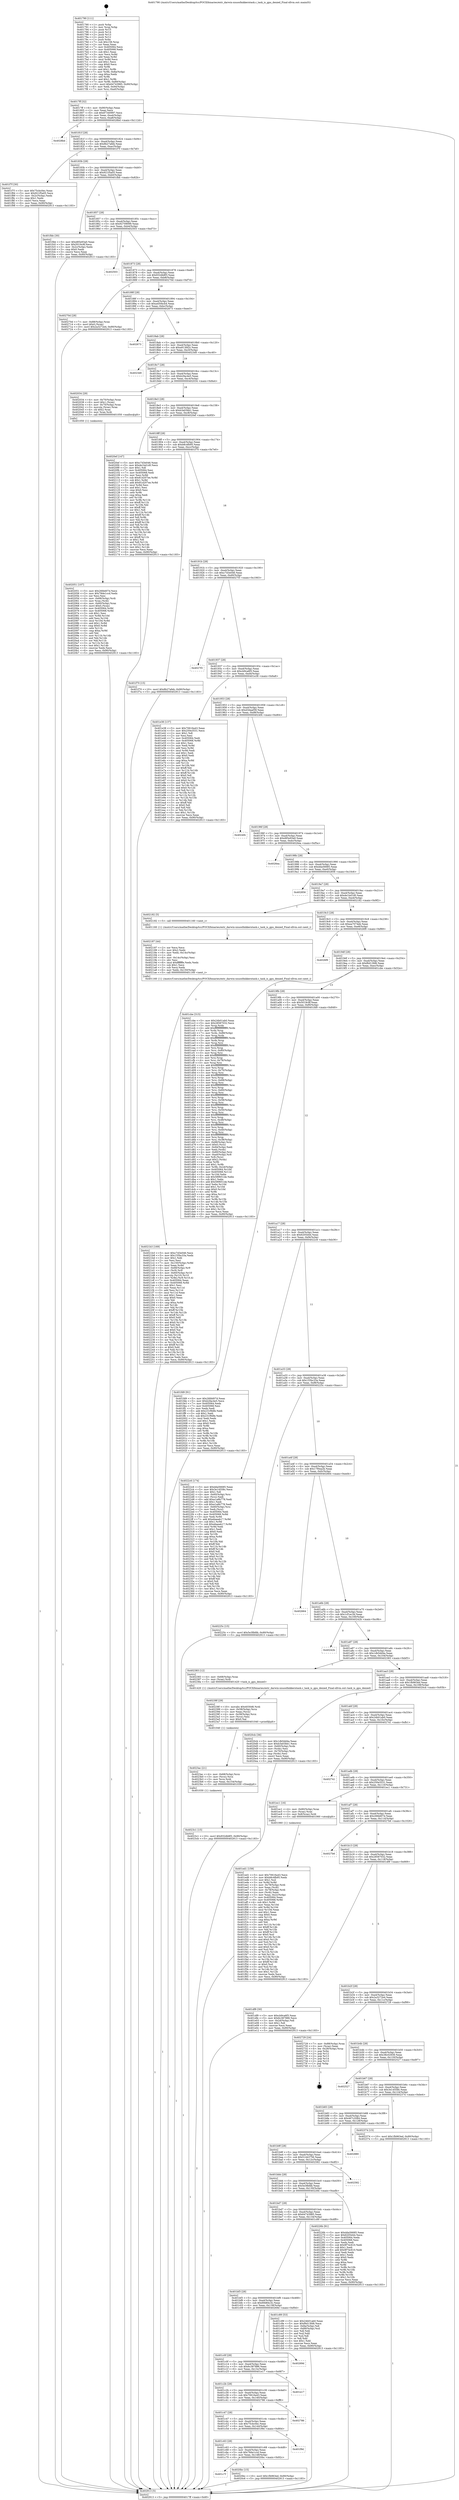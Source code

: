 digraph "0x401790" {
  label = "0x401790 (/mnt/c/Users/mathe/Desktop/tcc/POCII/binaries/extr_darwin-xnuosfmkkerntask.c_task_is_gpu_denied_Final-ollvm.out::main(0))"
  labelloc = "t"
  node[shape=record]

  Entry [label="",width=0.3,height=0.3,shape=circle,fillcolor=black,style=filled]
  "0x4017ff" [label="{
     0x4017ff [32]\l
     | [instrs]\l
     &nbsp;&nbsp;0x4017ff \<+6\>: mov -0x90(%rbp),%eax\l
     &nbsp;&nbsp;0x401805 \<+2\>: mov %eax,%ecx\l
     &nbsp;&nbsp;0x401807 \<+6\>: sub $0x87340997,%ecx\l
     &nbsp;&nbsp;0x40180d \<+6\>: mov %eax,-0xa4(%rbp)\l
     &nbsp;&nbsp;0x401813 \<+6\>: mov %ecx,-0xa8(%rbp)\l
     &nbsp;&nbsp;0x401819 \<+6\>: je 00000000004028bd \<main+0x112d\>\l
  }"]
  "0x4028bd" [label="{
     0x4028bd\l
  }", style=dashed]
  "0x40181f" [label="{
     0x40181f [28]\l
     | [instrs]\l
     &nbsp;&nbsp;0x40181f \<+5\>: jmp 0000000000401824 \<main+0x94\>\l
     &nbsp;&nbsp;0x401824 \<+6\>: mov -0xa4(%rbp),%eax\l
     &nbsp;&nbsp;0x40182a \<+5\>: sub $0x8b27afeb,%eax\l
     &nbsp;&nbsp;0x40182f \<+6\>: mov %eax,-0xac(%rbp)\l
     &nbsp;&nbsp;0x401835 \<+6\>: je 0000000000401f7f \<main+0x7ef\>\l
  }"]
  Exit [label="",width=0.3,height=0.3,shape=circle,fillcolor=black,style=filled,peripheries=2]
  "0x401f7f" [label="{
     0x401f7f [30]\l
     | [instrs]\l
     &nbsp;&nbsp;0x401f7f \<+5\>: mov $0x75cbc0ec,%eax\l
     &nbsp;&nbsp;0x401f84 \<+5\>: mov $0x921f5a05,%ecx\l
     &nbsp;&nbsp;0x401f89 \<+3\>: mov -0x2c(%rbp),%edx\l
     &nbsp;&nbsp;0x401f8c \<+3\>: cmp $0x1,%edx\l
     &nbsp;&nbsp;0x401f8f \<+3\>: cmovl %ecx,%eax\l
     &nbsp;&nbsp;0x401f92 \<+6\>: mov %eax,-0x90(%rbp)\l
     &nbsp;&nbsp;0x401f98 \<+5\>: jmp 0000000000402913 \<main+0x1183\>\l
  }"]
  "0x40183b" [label="{
     0x40183b [28]\l
     | [instrs]\l
     &nbsp;&nbsp;0x40183b \<+5\>: jmp 0000000000401840 \<main+0xb0\>\l
     &nbsp;&nbsp;0x401840 \<+6\>: mov -0xa4(%rbp),%eax\l
     &nbsp;&nbsp;0x401846 \<+5\>: sub $0x921f5a05,%eax\l
     &nbsp;&nbsp;0x40184b \<+6\>: mov %eax,-0xb0(%rbp)\l
     &nbsp;&nbsp;0x401851 \<+6\>: je 0000000000401fbb \<main+0x82b\>\l
  }"]
  "0x4023c1" [label="{
     0x4023c1 [15]\l
     | [instrs]\l
     &nbsp;&nbsp;0x4023c1 \<+10\>: movl $0x932db8f3,-0x90(%rbp)\l
     &nbsp;&nbsp;0x4023cb \<+5\>: jmp 0000000000402913 \<main+0x1183\>\l
  }"]
  "0x401fbb" [label="{
     0x401fbb [30]\l
     | [instrs]\l
     &nbsp;&nbsp;0x401fbb \<+5\>: mov $0xd85e93a0,%eax\l
     &nbsp;&nbsp;0x401fc0 \<+5\>: mov $0x5019c9f,%ecx\l
     &nbsp;&nbsp;0x401fc5 \<+3\>: mov -0x2c(%rbp),%edx\l
     &nbsp;&nbsp;0x401fc8 \<+3\>: cmp $0x0,%edx\l
     &nbsp;&nbsp;0x401fcb \<+3\>: cmove %ecx,%eax\l
     &nbsp;&nbsp;0x401fce \<+6\>: mov %eax,-0x90(%rbp)\l
     &nbsp;&nbsp;0x401fd4 \<+5\>: jmp 0000000000402913 \<main+0x1183\>\l
  }"]
  "0x401857" [label="{
     0x401857 [28]\l
     | [instrs]\l
     &nbsp;&nbsp;0x401857 \<+5\>: jmp 000000000040185c \<main+0xcc\>\l
     &nbsp;&nbsp;0x40185c \<+6\>: mov -0xa4(%rbp),%eax\l
     &nbsp;&nbsp;0x401862 \<+5\>: sub $0x92709099,%eax\l
     &nbsp;&nbsp;0x401867 \<+6\>: mov %eax,-0xb4(%rbp)\l
     &nbsp;&nbsp;0x40186d \<+6\>: je 0000000000402503 \<main+0xd73\>\l
  }"]
  "0x4023ac" [label="{
     0x4023ac [21]\l
     | [instrs]\l
     &nbsp;&nbsp;0x4023ac \<+4\>: mov -0x68(%rbp),%rcx\l
     &nbsp;&nbsp;0x4023b0 \<+3\>: mov (%rcx),%rcx\l
     &nbsp;&nbsp;0x4023b3 \<+3\>: mov %rcx,%rdi\l
     &nbsp;&nbsp;0x4023b6 \<+6\>: mov %eax,-0x154(%rbp)\l
     &nbsp;&nbsp;0x4023bc \<+5\>: call 0000000000401030 \<free@plt\>\l
     | [calls]\l
     &nbsp;&nbsp;0x401030 \{1\} (unknown)\l
  }"]
  "0x402503" [label="{
     0x402503\l
  }", style=dashed]
  "0x401873" [label="{
     0x401873 [28]\l
     | [instrs]\l
     &nbsp;&nbsp;0x401873 \<+5\>: jmp 0000000000401878 \<main+0xe8\>\l
     &nbsp;&nbsp;0x401878 \<+6\>: mov -0xa4(%rbp),%eax\l
     &nbsp;&nbsp;0x40187e \<+5\>: sub $0x932db8f3,%eax\l
     &nbsp;&nbsp;0x401883 \<+6\>: mov %eax,-0xb8(%rbp)\l
     &nbsp;&nbsp;0x401889 \<+6\>: je 000000000040270d \<main+0xf7d\>\l
  }"]
  "0x40238f" [label="{
     0x40238f [29]\l
     | [instrs]\l
     &nbsp;&nbsp;0x40238f \<+10\>: movabs $0x4030d6,%rdi\l
     &nbsp;&nbsp;0x402399 \<+4\>: mov -0x58(%rbp),%rcx\l
     &nbsp;&nbsp;0x40239d \<+2\>: mov %eax,(%rcx)\l
     &nbsp;&nbsp;0x40239f \<+4\>: mov -0x58(%rbp),%rcx\l
     &nbsp;&nbsp;0x4023a3 \<+2\>: mov (%rcx),%esi\l
     &nbsp;&nbsp;0x4023a5 \<+2\>: mov $0x0,%al\l
     &nbsp;&nbsp;0x4023a7 \<+5\>: call 0000000000401040 \<printf@plt\>\l
     | [calls]\l
     &nbsp;&nbsp;0x401040 \{1\} (unknown)\l
  }"]
  "0x40270d" [label="{
     0x40270d [28]\l
     | [instrs]\l
     &nbsp;&nbsp;0x40270d \<+7\>: mov -0x88(%rbp),%rax\l
     &nbsp;&nbsp;0x402714 \<+6\>: movl $0x0,(%rax)\l
     &nbsp;&nbsp;0x40271a \<+10\>: movl $0x2a3272e4,-0x90(%rbp)\l
     &nbsp;&nbsp;0x402724 \<+5\>: jmp 0000000000402913 \<main+0x1183\>\l
  }"]
  "0x40188f" [label="{
     0x40188f [28]\l
     | [instrs]\l
     &nbsp;&nbsp;0x40188f \<+5\>: jmp 0000000000401894 \<main+0x104\>\l
     &nbsp;&nbsp;0x401894 \<+6\>: mov -0xa4(%rbp),%eax\l
     &nbsp;&nbsp;0x40189a \<+5\>: sub $0xa450bcb4,%eax\l
     &nbsp;&nbsp;0x40189f \<+6\>: mov %eax,-0xbc(%rbp)\l
     &nbsp;&nbsp;0x4018a5 \<+6\>: je 0000000000402673 \<main+0xee3\>\l
  }"]
  "0x4021b3" [label="{
     0x4021b3 [169]\l
     | [instrs]\l
     &nbsp;&nbsp;0x4021b3 \<+5\>: mov $0xc7d3e046,%ecx\l
     &nbsp;&nbsp;0x4021b8 \<+5\>: mov $0x155bc33a,%edx\l
     &nbsp;&nbsp;0x4021bd \<+3\>: mov $0x1,%dil\l
     &nbsp;&nbsp;0x4021c0 \<+2\>: xor %esi,%esi\l
     &nbsp;&nbsp;0x4021c2 \<+7\>: mov -0x150(%rbp),%r8d\l
     &nbsp;&nbsp;0x4021c9 \<+4\>: imul %eax,%r8d\l
     &nbsp;&nbsp;0x4021cd \<+4\>: mov -0x68(%rbp),%r9\l
     &nbsp;&nbsp;0x4021d1 \<+3\>: mov (%r9),%r9\l
     &nbsp;&nbsp;0x4021d4 \<+4\>: mov -0x60(%rbp),%r10\l
     &nbsp;&nbsp;0x4021d8 \<+3\>: movslq (%r10),%r10\l
     &nbsp;&nbsp;0x4021db \<+4\>: mov %r8d,(%r9,%r10,4)\l
     &nbsp;&nbsp;0x4021df \<+7\>: mov 0x405064,%eax\l
     &nbsp;&nbsp;0x4021e6 \<+8\>: mov 0x405068,%r8d\l
     &nbsp;&nbsp;0x4021ee \<+3\>: sub $0x1,%esi\l
     &nbsp;&nbsp;0x4021f1 \<+3\>: mov %eax,%r11d\l
     &nbsp;&nbsp;0x4021f4 \<+3\>: add %esi,%r11d\l
     &nbsp;&nbsp;0x4021f7 \<+4\>: imul %r11d,%eax\l
     &nbsp;&nbsp;0x4021fb \<+3\>: and $0x1,%eax\l
     &nbsp;&nbsp;0x4021fe \<+3\>: cmp $0x0,%eax\l
     &nbsp;&nbsp;0x402201 \<+3\>: sete %bl\l
     &nbsp;&nbsp;0x402204 \<+4\>: cmp $0xa,%r8d\l
     &nbsp;&nbsp;0x402208 \<+4\>: setl %r14b\l
     &nbsp;&nbsp;0x40220c \<+3\>: mov %bl,%r15b\l
     &nbsp;&nbsp;0x40220f \<+4\>: xor $0xff,%r15b\l
     &nbsp;&nbsp;0x402213 \<+3\>: mov %r14b,%r12b\l
     &nbsp;&nbsp;0x402216 \<+4\>: xor $0xff,%r12b\l
     &nbsp;&nbsp;0x40221a \<+4\>: xor $0x0,%dil\l
     &nbsp;&nbsp;0x40221e \<+3\>: mov %r15b,%r13b\l
     &nbsp;&nbsp;0x402221 \<+4\>: and $0x0,%r13b\l
     &nbsp;&nbsp;0x402225 \<+3\>: and %dil,%bl\l
     &nbsp;&nbsp;0x402228 \<+3\>: mov %r12b,%al\l
     &nbsp;&nbsp;0x40222b \<+2\>: and $0x0,%al\l
     &nbsp;&nbsp;0x40222d \<+3\>: and %dil,%r14b\l
     &nbsp;&nbsp;0x402230 \<+3\>: or %bl,%r13b\l
     &nbsp;&nbsp;0x402233 \<+3\>: or %r14b,%al\l
     &nbsp;&nbsp;0x402236 \<+3\>: xor %al,%r13b\l
     &nbsp;&nbsp;0x402239 \<+3\>: or %r12b,%r15b\l
     &nbsp;&nbsp;0x40223c \<+4\>: xor $0xff,%r15b\l
     &nbsp;&nbsp;0x402240 \<+4\>: or $0x0,%dil\l
     &nbsp;&nbsp;0x402244 \<+3\>: and %dil,%r15b\l
     &nbsp;&nbsp;0x402247 \<+3\>: or %r15b,%r13b\l
     &nbsp;&nbsp;0x40224a \<+4\>: test $0x1,%r13b\l
     &nbsp;&nbsp;0x40224e \<+3\>: cmovne %edx,%ecx\l
     &nbsp;&nbsp;0x402251 \<+6\>: mov %ecx,-0x90(%rbp)\l
     &nbsp;&nbsp;0x402257 \<+5\>: jmp 0000000000402913 \<main+0x1183\>\l
  }"]
  "0x402673" [label="{
     0x402673\l
  }", style=dashed]
  "0x4018ab" [label="{
     0x4018ab [28]\l
     | [instrs]\l
     &nbsp;&nbsp;0x4018ab \<+5\>: jmp 00000000004018b0 \<main+0x120\>\l
     &nbsp;&nbsp;0x4018b0 \<+6\>: mov -0xa4(%rbp),%eax\l
     &nbsp;&nbsp;0x4018b6 \<+5\>: sub $0xa913fd2c,%eax\l
     &nbsp;&nbsp;0x4018bb \<+6\>: mov %eax,-0xc0(%rbp)\l
     &nbsp;&nbsp;0x4018c1 \<+6\>: je 00000000004023d0 \<main+0xc40\>\l
  }"]
  "0x402187" [label="{
     0x402187 [44]\l
     | [instrs]\l
     &nbsp;&nbsp;0x402187 \<+2\>: xor %ecx,%ecx\l
     &nbsp;&nbsp;0x402189 \<+5\>: mov $0x2,%edx\l
     &nbsp;&nbsp;0x40218e \<+6\>: mov %edx,-0x14c(%rbp)\l
     &nbsp;&nbsp;0x402194 \<+1\>: cltd\l
     &nbsp;&nbsp;0x402195 \<+6\>: mov -0x14c(%rbp),%esi\l
     &nbsp;&nbsp;0x40219b \<+2\>: idiv %esi\l
     &nbsp;&nbsp;0x40219d \<+6\>: imul $0xfffffffe,%edx,%edx\l
     &nbsp;&nbsp;0x4021a3 \<+3\>: sub $0x1,%ecx\l
     &nbsp;&nbsp;0x4021a6 \<+2\>: sub %ecx,%edx\l
     &nbsp;&nbsp;0x4021a8 \<+6\>: mov %edx,-0x150(%rbp)\l
     &nbsp;&nbsp;0x4021ae \<+5\>: call 0000000000401160 \<next_i\>\l
     | [calls]\l
     &nbsp;&nbsp;0x401160 \{1\} (/mnt/c/Users/mathe/Desktop/tcc/POCII/binaries/extr_darwin-xnuosfmkkerntask.c_task_is_gpu_denied_Final-ollvm.out::next_i)\l
  }"]
  "0x4023d0" [label="{
     0x4023d0\l
  }", style=dashed]
  "0x4018c7" [label="{
     0x4018c7 [28]\l
     | [instrs]\l
     &nbsp;&nbsp;0x4018c7 \<+5\>: jmp 00000000004018cc \<main+0x13c\>\l
     &nbsp;&nbsp;0x4018cc \<+6\>: mov -0xa4(%rbp),%eax\l
     &nbsp;&nbsp;0x4018d2 \<+5\>: sub $0xb2fac4e5,%eax\l
     &nbsp;&nbsp;0x4018d7 \<+6\>: mov %eax,-0xc4(%rbp)\l
     &nbsp;&nbsp;0x4018dd \<+6\>: je 0000000000402034 \<main+0x8a4\>\l
  }"]
  "0x401c7f" [label="{
     0x401c7f\l
  }", style=dashed]
  "0x402034" [label="{
     0x402034 [29]\l
     | [instrs]\l
     &nbsp;&nbsp;0x402034 \<+4\>: mov -0x70(%rbp),%rax\l
     &nbsp;&nbsp;0x402038 \<+6\>: movl $0x1,(%rax)\l
     &nbsp;&nbsp;0x40203e \<+4\>: mov -0x70(%rbp),%rax\l
     &nbsp;&nbsp;0x402042 \<+3\>: movslq (%rax),%rax\l
     &nbsp;&nbsp;0x402045 \<+4\>: shl $0x2,%rax\l
     &nbsp;&nbsp;0x402049 \<+3\>: mov %rax,%rdi\l
     &nbsp;&nbsp;0x40204c \<+5\>: call 0000000000401050 \<malloc@plt\>\l
     | [calls]\l
     &nbsp;&nbsp;0x401050 \{1\} (unknown)\l
  }"]
  "0x4018e3" [label="{
     0x4018e3 [28]\l
     | [instrs]\l
     &nbsp;&nbsp;0x4018e3 \<+5\>: jmp 00000000004018e8 \<main+0x158\>\l
     &nbsp;&nbsp;0x4018e8 \<+6\>: mov -0xa4(%rbp),%eax\l
     &nbsp;&nbsp;0x4018ee \<+5\>: sub $0xb3a03bb1,%eax\l
     &nbsp;&nbsp;0x4018f3 \<+6\>: mov %eax,-0xc8(%rbp)\l
     &nbsp;&nbsp;0x4018f9 \<+6\>: je 00000000004020ef \<main+0x95f\>\l
  }"]
  "0x4020bc" [label="{
     0x4020bc [15]\l
     | [instrs]\l
     &nbsp;&nbsp;0x4020bc \<+10\>: movl $0x1fb963ed,-0x90(%rbp)\l
     &nbsp;&nbsp;0x4020c6 \<+5\>: jmp 0000000000402913 \<main+0x1183\>\l
  }"]
  "0x4020ef" [label="{
     0x4020ef [147]\l
     | [instrs]\l
     &nbsp;&nbsp;0x4020ef \<+5\>: mov $0xc7d3e046,%eax\l
     &nbsp;&nbsp;0x4020f4 \<+5\>: mov $0xde1bd1d0,%ecx\l
     &nbsp;&nbsp;0x4020f9 \<+2\>: mov $0x1,%dl\l
     &nbsp;&nbsp;0x4020fb \<+7\>: mov 0x405064,%esi\l
     &nbsp;&nbsp;0x402102 \<+7\>: mov 0x405068,%edi\l
     &nbsp;&nbsp;0x402109 \<+3\>: mov %esi,%r8d\l
     &nbsp;&nbsp;0x40210c \<+7\>: sub $0x81d207ee,%r8d\l
     &nbsp;&nbsp;0x402113 \<+4\>: sub $0x1,%r8d\l
     &nbsp;&nbsp;0x402117 \<+7\>: add $0x81d207ee,%r8d\l
     &nbsp;&nbsp;0x40211e \<+4\>: imul %r8d,%esi\l
     &nbsp;&nbsp;0x402122 \<+3\>: and $0x1,%esi\l
     &nbsp;&nbsp;0x402125 \<+3\>: cmp $0x0,%esi\l
     &nbsp;&nbsp;0x402128 \<+4\>: sete %r9b\l
     &nbsp;&nbsp;0x40212c \<+3\>: cmp $0xa,%edi\l
     &nbsp;&nbsp;0x40212f \<+4\>: setl %r10b\l
     &nbsp;&nbsp;0x402133 \<+3\>: mov %r9b,%r11b\l
     &nbsp;&nbsp;0x402136 \<+4\>: xor $0xff,%r11b\l
     &nbsp;&nbsp;0x40213a \<+3\>: mov %r10b,%bl\l
     &nbsp;&nbsp;0x40213d \<+3\>: xor $0xff,%bl\l
     &nbsp;&nbsp;0x402140 \<+3\>: xor $0x1,%dl\l
     &nbsp;&nbsp;0x402143 \<+3\>: mov %r11b,%r14b\l
     &nbsp;&nbsp;0x402146 \<+4\>: and $0xff,%r14b\l
     &nbsp;&nbsp;0x40214a \<+3\>: and %dl,%r9b\l
     &nbsp;&nbsp;0x40214d \<+3\>: mov %bl,%r15b\l
     &nbsp;&nbsp;0x402150 \<+4\>: and $0xff,%r15b\l
     &nbsp;&nbsp;0x402154 \<+3\>: and %dl,%r10b\l
     &nbsp;&nbsp;0x402157 \<+3\>: or %r9b,%r14b\l
     &nbsp;&nbsp;0x40215a \<+3\>: or %r10b,%r15b\l
     &nbsp;&nbsp;0x40215d \<+3\>: xor %r15b,%r14b\l
     &nbsp;&nbsp;0x402160 \<+3\>: or %bl,%r11b\l
     &nbsp;&nbsp;0x402163 \<+4\>: xor $0xff,%r11b\l
     &nbsp;&nbsp;0x402167 \<+3\>: or $0x1,%dl\l
     &nbsp;&nbsp;0x40216a \<+3\>: and %dl,%r11b\l
     &nbsp;&nbsp;0x40216d \<+3\>: or %r11b,%r14b\l
     &nbsp;&nbsp;0x402170 \<+4\>: test $0x1,%r14b\l
     &nbsp;&nbsp;0x402174 \<+3\>: cmovne %ecx,%eax\l
     &nbsp;&nbsp;0x402177 \<+6\>: mov %eax,-0x90(%rbp)\l
     &nbsp;&nbsp;0x40217d \<+5\>: jmp 0000000000402913 \<main+0x1183\>\l
  }"]
  "0x4018ff" [label="{
     0x4018ff [28]\l
     | [instrs]\l
     &nbsp;&nbsp;0x4018ff \<+5\>: jmp 0000000000401904 \<main+0x174\>\l
     &nbsp;&nbsp;0x401904 \<+6\>: mov -0xa4(%rbp),%eax\l
     &nbsp;&nbsp;0x40190a \<+5\>: sub $0xb8c4fb95,%eax\l
     &nbsp;&nbsp;0x40190f \<+6\>: mov %eax,-0xcc(%rbp)\l
     &nbsp;&nbsp;0x401915 \<+6\>: je 0000000000401f70 \<main+0x7e0\>\l
  }"]
  "0x401c63" [label="{
     0x401c63 [28]\l
     | [instrs]\l
     &nbsp;&nbsp;0x401c63 \<+5\>: jmp 0000000000401c68 \<main+0x4d8\>\l
     &nbsp;&nbsp;0x401c68 \<+6\>: mov -0xa4(%rbp),%eax\l
     &nbsp;&nbsp;0x401c6e \<+5\>: sub $0x78de1ccd,%eax\l
     &nbsp;&nbsp;0x401c73 \<+6\>: mov %eax,-0x148(%rbp)\l
     &nbsp;&nbsp;0x401c79 \<+6\>: je 00000000004020bc \<main+0x92c\>\l
  }"]
  "0x401f70" [label="{
     0x401f70 [15]\l
     | [instrs]\l
     &nbsp;&nbsp;0x401f70 \<+10\>: movl $0x8b27afeb,-0x90(%rbp)\l
     &nbsp;&nbsp;0x401f7a \<+5\>: jmp 0000000000402913 \<main+0x1183\>\l
  }"]
  "0x40191b" [label="{
     0x40191b [28]\l
     | [instrs]\l
     &nbsp;&nbsp;0x40191b \<+5\>: jmp 0000000000401920 \<main+0x190\>\l
     &nbsp;&nbsp;0x401920 \<+6\>: mov -0xa4(%rbp),%eax\l
     &nbsp;&nbsp;0x401926 \<+5\>: sub $0xc7d3e046,%eax\l
     &nbsp;&nbsp;0x40192b \<+6\>: mov %eax,-0xd0(%rbp)\l
     &nbsp;&nbsp;0x401931 \<+6\>: je 00000000004027f3 \<main+0x1063\>\l
  }"]
  "0x401f9d" [label="{
     0x401f9d\l
  }", style=dashed]
  "0x4027f3" [label="{
     0x4027f3\l
  }", style=dashed]
  "0x401937" [label="{
     0x401937 [28]\l
     | [instrs]\l
     &nbsp;&nbsp;0x401937 \<+5\>: jmp 000000000040193c \<main+0x1ac\>\l
     &nbsp;&nbsp;0x40193c \<+6\>: mov -0xa4(%rbp),%eax\l
     &nbsp;&nbsp;0x401942 \<+5\>: sub $0xcb9ca6f3,%eax\l
     &nbsp;&nbsp;0x401947 \<+6\>: mov %eax,-0xd4(%rbp)\l
     &nbsp;&nbsp;0x40194d \<+6\>: je 0000000000401e38 \<main+0x6a8\>\l
  }"]
  "0x401c47" [label="{
     0x401c47 [28]\l
     | [instrs]\l
     &nbsp;&nbsp;0x401c47 \<+5\>: jmp 0000000000401c4c \<main+0x4bc\>\l
     &nbsp;&nbsp;0x401c4c \<+6\>: mov -0xa4(%rbp),%eax\l
     &nbsp;&nbsp;0x401c52 \<+5\>: sub $0x75cbc0ec,%eax\l
     &nbsp;&nbsp;0x401c57 \<+6\>: mov %eax,-0x144(%rbp)\l
     &nbsp;&nbsp;0x401c5d \<+6\>: je 0000000000401f9d \<main+0x80d\>\l
  }"]
  "0x401e38" [label="{
     0x401e38 [137]\l
     | [instrs]\l
     &nbsp;&nbsp;0x401e38 \<+5\>: mov $0x70616a43,%eax\l
     &nbsp;&nbsp;0x401e3d \<+5\>: mov $0x250e3531,%ecx\l
     &nbsp;&nbsp;0x401e42 \<+2\>: mov $0x1,%dl\l
     &nbsp;&nbsp;0x401e44 \<+2\>: xor %esi,%esi\l
     &nbsp;&nbsp;0x401e46 \<+7\>: mov 0x405064,%edi\l
     &nbsp;&nbsp;0x401e4d \<+8\>: mov 0x405068,%r8d\l
     &nbsp;&nbsp;0x401e55 \<+3\>: sub $0x1,%esi\l
     &nbsp;&nbsp;0x401e58 \<+3\>: mov %edi,%r9d\l
     &nbsp;&nbsp;0x401e5b \<+3\>: add %esi,%r9d\l
     &nbsp;&nbsp;0x401e5e \<+4\>: imul %r9d,%edi\l
     &nbsp;&nbsp;0x401e62 \<+3\>: and $0x1,%edi\l
     &nbsp;&nbsp;0x401e65 \<+3\>: cmp $0x0,%edi\l
     &nbsp;&nbsp;0x401e68 \<+4\>: sete %r10b\l
     &nbsp;&nbsp;0x401e6c \<+4\>: cmp $0xa,%r8d\l
     &nbsp;&nbsp;0x401e70 \<+4\>: setl %r11b\l
     &nbsp;&nbsp;0x401e74 \<+3\>: mov %r10b,%bl\l
     &nbsp;&nbsp;0x401e77 \<+3\>: xor $0xff,%bl\l
     &nbsp;&nbsp;0x401e7a \<+3\>: mov %r11b,%r14b\l
     &nbsp;&nbsp;0x401e7d \<+4\>: xor $0xff,%r14b\l
     &nbsp;&nbsp;0x401e81 \<+3\>: xor $0x0,%dl\l
     &nbsp;&nbsp;0x401e84 \<+3\>: mov %bl,%r15b\l
     &nbsp;&nbsp;0x401e87 \<+4\>: and $0x0,%r15b\l
     &nbsp;&nbsp;0x401e8b \<+3\>: and %dl,%r10b\l
     &nbsp;&nbsp;0x401e8e \<+3\>: mov %r14b,%r12b\l
     &nbsp;&nbsp;0x401e91 \<+4\>: and $0x0,%r12b\l
     &nbsp;&nbsp;0x401e95 \<+3\>: and %dl,%r11b\l
     &nbsp;&nbsp;0x401e98 \<+3\>: or %r10b,%r15b\l
     &nbsp;&nbsp;0x401e9b \<+3\>: or %r11b,%r12b\l
     &nbsp;&nbsp;0x401e9e \<+3\>: xor %r12b,%r15b\l
     &nbsp;&nbsp;0x401ea1 \<+3\>: or %r14b,%bl\l
     &nbsp;&nbsp;0x401ea4 \<+3\>: xor $0xff,%bl\l
     &nbsp;&nbsp;0x401ea7 \<+3\>: or $0x0,%dl\l
     &nbsp;&nbsp;0x401eaa \<+2\>: and %dl,%bl\l
     &nbsp;&nbsp;0x401eac \<+3\>: or %bl,%r15b\l
     &nbsp;&nbsp;0x401eaf \<+4\>: test $0x1,%r15b\l
     &nbsp;&nbsp;0x401eb3 \<+3\>: cmovne %ecx,%eax\l
     &nbsp;&nbsp;0x401eb6 \<+6\>: mov %eax,-0x90(%rbp)\l
     &nbsp;&nbsp;0x401ebc \<+5\>: jmp 0000000000402913 \<main+0x1183\>\l
  }"]
  "0x401953" [label="{
     0x401953 [28]\l
     | [instrs]\l
     &nbsp;&nbsp;0x401953 \<+5\>: jmp 0000000000401958 \<main+0x1c8\>\l
     &nbsp;&nbsp;0x401958 \<+6\>: mov -0xa4(%rbp),%eax\l
     &nbsp;&nbsp;0x40195e \<+5\>: sub $0xd3daaf39,%eax\l
     &nbsp;&nbsp;0x401963 \<+6\>: mov %eax,-0xd8(%rbp)\l
     &nbsp;&nbsp;0x401969 \<+6\>: je 00000000004024f4 \<main+0xd64\>\l
  }"]
  "0x402786" [label="{
     0x402786\l
  }", style=dashed]
  "0x4024f4" [label="{
     0x4024f4\l
  }", style=dashed]
  "0x40196f" [label="{
     0x40196f [28]\l
     | [instrs]\l
     &nbsp;&nbsp;0x40196f \<+5\>: jmp 0000000000401974 \<main+0x1e4\>\l
     &nbsp;&nbsp;0x401974 \<+6\>: mov -0xa4(%rbp),%eax\l
     &nbsp;&nbsp;0x40197a \<+5\>: sub $0xd85e93a0,%eax\l
     &nbsp;&nbsp;0x40197f \<+6\>: mov %eax,-0xdc(%rbp)\l
     &nbsp;&nbsp;0x401985 \<+6\>: je 00000000004026ea \<main+0xf5a\>\l
  }"]
  "0x401c2b" [label="{
     0x401c2b [28]\l
     | [instrs]\l
     &nbsp;&nbsp;0x401c2b \<+5\>: jmp 0000000000401c30 \<main+0x4a0\>\l
     &nbsp;&nbsp;0x401c30 \<+6\>: mov -0xa4(%rbp),%eax\l
     &nbsp;&nbsp;0x401c36 \<+5\>: sub $0x70616a43,%eax\l
     &nbsp;&nbsp;0x401c3b \<+6\>: mov %eax,-0x140(%rbp)\l
     &nbsp;&nbsp;0x401c41 \<+6\>: je 0000000000402786 \<main+0xff6\>\l
  }"]
  "0x4026ea" [label="{
     0x4026ea\l
  }", style=dashed]
  "0x40198b" [label="{
     0x40198b [28]\l
     | [instrs]\l
     &nbsp;&nbsp;0x40198b \<+5\>: jmp 0000000000401990 \<main+0x200\>\l
     &nbsp;&nbsp;0x401990 \<+6\>: mov -0xa4(%rbp),%eax\l
     &nbsp;&nbsp;0x401996 \<+5\>: sub $0xdda56685,%eax\l
     &nbsp;&nbsp;0x40199b \<+6\>: mov %eax,-0xe0(%rbp)\l
     &nbsp;&nbsp;0x4019a1 \<+6\>: je 0000000000402856 \<main+0x10c6\>\l
  }"]
  "0x401e17" [label="{
     0x401e17\l
  }", style=dashed]
  "0x402856" [label="{
     0x402856\l
  }", style=dashed]
  "0x4019a7" [label="{
     0x4019a7 [28]\l
     | [instrs]\l
     &nbsp;&nbsp;0x4019a7 \<+5\>: jmp 00000000004019ac \<main+0x21c\>\l
     &nbsp;&nbsp;0x4019ac \<+6\>: mov -0xa4(%rbp),%eax\l
     &nbsp;&nbsp;0x4019b2 \<+5\>: sub $0xde1bd1d0,%eax\l
     &nbsp;&nbsp;0x4019b7 \<+6\>: mov %eax,-0xe4(%rbp)\l
     &nbsp;&nbsp;0x4019bd \<+6\>: je 0000000000402182 \<main+0x9f2\>\l
  }"]
  "0x401c0f" [label="{
     0x401c0f [28]\l
     | [instrs]\l
     &nbsp;&nbsp;0x401c0f \<+5\>: jmp 0000000000401c14 \<main+0x484\>\l
     &nbsp;&nbsp;0x401c14 \<+6\>: mov -0xa4(%rbp),%eax\l
     &nbsp;&nbsp;0x401c1a \<+5\>: sub $0x6c387886,%eax\l
     &nbsp;&nbsp;0x401c1f \<+6\>: mov %eax,-0x13c(%rbp)\l
     &nbsp;&nbsp;0x401c25 \<+6\>: je 0000000000401e17 \<main+0x687\>\l
  }"]
  "0x402182" [label="{
     0x402182 [5]\l
     | [instrs]\l
     &nbsp;&nbsp;0x402182 \<+5\>: call 0000000000401160 \<next_i\>\l
     | [calls]\l
     &nbsp;&nbsp;0x401160 \{1\} (/mnt/c/Users/mathe/Desktop/tcc/POCII/binaries/extr_darwin-xnuosfmkkerntask.c_task_is_gpu_denied_Final-ollvm.out::next_i)\l
  }"]
  "0x4019c3" [label="{
     0x4019c3 [28]\l
     | [instrs]\l
     &nbsp;&nbsp;0x4019c3 \<+5\>: jmp 00000000004019c8 \<main+0x238\>\l
     &nbsp;&nbsp;0x4019c8 \<+6\>: mov -0xa4(%rbp),%eax\l
     &nbsp;&nbsp;0x4019ce \<+5\>: sub $0xea7074eb,%eax\l
     &nbsp;&nbsp;0x4019d3 \<+6\>: mov %eax,-0xe8(%rbp)\l
     &nbsp;&nbsp;0x4019d9 \<+6\>: je 00000000004026f9 \<main+0xf69\>\l
  }"]
  "0x40269d" [label="{
     0x40269d\l
  }", style=dashed]
  "0x4026f9" [label="{
     0x4026f9\l
  }", style=dashed]
  "0x4019df" [label="{
     0x4019df [28]\l
     | [instrs]\l
     &nbsp;&nbsp;0x4019df \<+5\>: jmp 00000000004019e4 \<main+0x254\>\l
     &nbsp;&nbsp;0x4019e4 \<+6\>: mov -0xa4(%rbp),%eax\l
     &nbsp;&nbsp;0x4019ea \<+5\>: sub $0xf6d13fd6,%eax\l
     &nbsp;&nbsp;0x4019ef \<+6\>: mov %eax,-0xec(%rbp)\l
     &nbsp;&nbsp;0x4019f5 \<+6\>: je 0000000000401cbe \<main+0x52e\>\l
  }"]
  "0x402051" [label="{
     0x402051 [107]\l
     | [instrs]\l
     &nbsp;&nbsp;0x402051 \<+5\>: mov $0x26fdd07d,%ecx\l
     &nbsp;&nbsp;0x402056 \<+5\>: mov $0x78de1ccd,%edx\l
     &nbsp;&nbsp;0x40205b \<+2\>: xor %esi,%esi\l
     &nbsp;&nbsp;0x40205d \<+4\>: mov -0x68(%rbp),%rdi\l
     &nbsp;&nbsp;0x402061 \<+3\>: mov %rax,(%rdi)\l
     &nbsp;&nbsp;0x402064 \<+4\>: mov -0x60(%rbp),%rax\l
     &nbsp;&nbsp;0x402068 \<+6\>: movl $0x0,(%rax)\l
     &nbsp;&nbsp;0x40206e \<+8\>: mov 0x405064,%r8d\l
     &nbsp;&nbsp;0x402076 \<+8\>: mov 0x405068,%r9d\l
     &nbsp;&nbsp;0x40207e \<+3\>: sub $0x1,%esi\l
     &nbsp;&nbsp;0x402081 \<+3\>: mov %r8d,%r10d\l
     &nbsp;&nbsp;0x402084 \<+3\>: add %esi,%r10d\l
     &nbsp;&nbsp;0x402087 \<+4\>: imul %r10d,%r8d\l
     &nbsp;&nbsp;0x40208b \<+4\>: and $0x1,%r8d\l
     &nbsp;&nbsp;0x40208f \<+4\>: cmp $0x0,%r8d\l
     &nbsp;&nbsp;0x402093 \<+4\>: sete %r11b\l
     &nbsp;&nbsp;0x402097 \<+4\>: cmp $0xa,%r9d\l
     &nbsp;&nbsp;0x40209b \<+3\>: setl %bl\l
     &nbsp;&nbsp;0x40209e \<+3\>: mov %r11b,%r14b\l
     &nbsp;&nbsp;0x4020a1 \<+3\>: and %bl,%r14b\l
     &nbsp;&nbsp;0x4020a4 \<+3\>: xor %bl,%r11b\l
     &nbsp;&nbsp;0x4020a7 \<+3\>: or %r11b,%r14b\l
     &nbsp;&nbsp;0x4020aa \<+4\>: test $0x1,%r14b\l
     &nbsp;&nbsp;0x4020ae \<+3\>: cmovne %edx,%ecx\l
     &nbsp;&nbsp;0x4020b1 \<+6\>: mov %ecx,-0x90(%rbp)\l
     &nbsp;&nbsp;0x4020b7 \<+5\>: jmp 0000000000402913 \<main+0x1183\>\l
  }"]
  "0x401cbe" [label="{
     0x401cbe [315]\l
     | [instrs]\l
     &nbsp;&nbsp;0x401cbe \<+5\>: mov $0x24b01ab0,%eax\l
     &nbsp;&nbsp;0x401cc3 \<+5\>: mov $0x28587032,%ecx\l
     &nbsp;&nbsp;0x401cc8 \<+3\>: mov %rsp,%rdx\l
     &nbsp;&nbsp;0x401ccb \<+4\>: add $0xfffffffffffffff0,%rdx\l
     &nbsp;&nbsp;0x401ccf \<+3\>: mov %rdx,%rsp\l
     &nbsp;&nbsp;0x401cd2 \<+7\>: mov %rdx,-0x88(%rbp)\l
     &nbsp;&nbsp;0x401cd9 \<+3\>: mov %rsp,%rdx\l
     &nbsp;&nbsp;0x401cdc \<+4\>: add $0xfffffffffffffff0,%rdx\l
     &nbsp;&nbsp;0x401ce0 \<+3\>: mov %rdx,%rsp\l
     &nbsp;&nbsp;0x401ce3 \<+3\>: mov %rsp,%rsi\l
     &nbsp;&nbsp;0x401ce6 \<+4\>: add $0xfffffffffffffff0,%rsi\l
     &nbsp;&nbsp;0x401cea \<+3\>: mov %rsi,%rsp\l
     &nbsp;&nbsp;0x401ced \<+4\>: mov %rsi,-0x80(%rbp)\l
     &nbsp;&nbsp;0x401cf1 \<+3\>: mov %rsp,%rsi\l
     &nbsp;&nbsp;0x401cf4 \<+4\>: add $0xfffffffffffffff0,%rsi\l
     &nbsp;&nbsp;0x401cf8 \<+3\>: mov %rsi,%rsp\l
     &nbsp;&nbsp;0x401cfb \<+4\>: mov %rsi,-0x78(%rbp)\l
     &nbsp;&nbsp;0x401cff \<+3\>: mov %rsp,%rsi\l
     &nbsp;&nbsp;0x401d02 \<+4\>: add $0xfffffffffffffff0,%rsi\l
     &nbsp;&nbsp;0x401d06 \<+3\>: mov %rsi,%rsp\l
     &nbsp;&nbsp;0x401d09 \<+4\>: mov %rsi,-0x70(%rbp)\l
     &nbsp;&nbsp;0x401d0d \<+3\>: mov %rsp,%rsi\l
     &nbsp;&nbsp;0x401d10 \<+4\>: add $0xfffffffffffffff0,%rsi\l
     &nbsp;&nbsp;0x401d14 \<+3\>: mov %rsi,%rsp\l
     &nbsp;&nbsp;0x401d17 \<+4\>: mov %rsi,-0x68(%rbp)\l
     &nbsp;&nbsp;0x401d1b \<+3\>: mov %rsp,%rsi\l
     &nbsp;&nbsp;0x401d1e \<+4\>: add $0xfffffffffffffff0,%rsi\l
     &nbsp;&nbsp;0x401d22 \<+3\>: mov %rsi,%rsp\l
     &nbsp;&nbsp;0x401d25 \<+4\>: mov %rsi,-0x60(%rbp)\l
     &nbsp;&nbsp;0x401d29 \<+3\>: mov %rsp,%rsi\l
     &nbsp;&nbsp;0x401d2c \<+4\>: add $0xfffffffffffffff0,%rsi\l
     &nbsp;&nbsp;0x401d30 \<+3\>: mov %rsi,%rsp\l
     &nbsp;&nbsp;0x401d33 \<+4\>: mov %rsi,-0x58(%rbp)\l
     &nbsp;&nbsp;0x401d37 \<+3\>: mov %rsp,%rsi\l
     &nbsp;&nbsp;0x401d3a \<+4\>: add $0xfffffffffffffff0,%rsi\l
     &nbsp;&nbsp;0x401d3e \<+3\>: mov %rsi,%rsp\l
     &nbsp;&nbsp;0x401d41 \<+4\>: mov %rsi,-0x50(%rbp)\l
     &nbsp;&nbsp;0x401d45 \<+3\>: mov %rsp,%rsi\l
     &nbsp;&nbsp;0x401d48 \<+4\>: add $0xfffffffffffffff0,%rsi\l
     &nbsp;&nbsp;0x401d4c \<+3\>: mov %rsi,%rsp\l
     &nbsp;&nbsp;0x401d4f \<+4\>: mov %rsi,-0x48(%rbp)\l
     &nbsp;&nbsp;0x401d53 \<+3\>: mov %rsp,%rsi\l
     &nbsp;&nbsp;0x401d56 \<+4\>: add $0xfffffffffffffff0,%rsi\l
     &nbsp;&nbsp;0x401d5a \<+3\>: mov %rsi,%rsp\l
     &nbsp;&nbsp;0x401d5d \<+4\>: mov %rsi,-0x40(%rbp)\l
     &nbsp;&nbsp;0x401d61 \<+3\>: mov %rsp,%rsi\l
     &nbsp;&nbsp;0x401d64 \<+4\>: add $0xfffffffffffffff0,%rsi\l
     &nbsp;&nbsp;0x401d68 \<+3\>: mov %rsi,%rsp\l
     &nbsp;&nbsp;0x401d6b \<+4\>: mov %rsi,-0x38(%rbp)\l
     &nbsp;&nbsp;0x401d6f \<+7\>: mov -0x88(%rbp),%rsi\l
     &nbsp;&nbsp;0x401d76 \<+6\>: movl $0x0,(%rsi)\l
     &nbsp;&nbsp;0x401d7c \<+6\>: mov -0x94(%rbp),%edi\l
     &nbsp;&nbsp;0x401d82 \<+2\>: mov %edi,(%rdx)\l
     &nbsp;&nbsp;0x401d84 \<+4\>: mov -0x80(%rbp),%rsi\l
     &nbsp;&nbsp;0x401d88 \<+7\>: mov -0xa0(%rbp),%r8\l
     &nbsp;&nbsp;0x401d8f \<+3\>: mov %r8,(%rsi)\l
     &nbsp;&nbsp;0x401d92 \<+3\>: cmpl $0x2,(%rdx)\l
     &nbsp;&nbsp;0x401d95 \<+4\>: setne %r9b\l
     &nbsp;&nbsp;0x401d99 \<+4\>: and $0x1,%r9b\l
     &nbsp;&nbsp;0x401d9d \<+4\>: mov %r9b,-0x2d(%rbp)\l
     &nbsp;&nbsp;0x401da1 \<+8\>: mov 0x405064,%r10d\l
     &nbsp;&nbsp;0x401da9 \<+8\>: mov 0x405068,%r11d\l
     &nbsp;&nbsp;0x401db1 \<+3\>: mov %r10d,%ebx\l
     &nbsp;&nbsp;0x401db4 \<+6\>: sub $0x589651de,%ebx\l
     &nbsp;&nbsp;0x401dba \<+3\>: sub $0x1,%ebx\l
     &nbsp;&nbsp;0x401dbd \<+6\>: add $0x589651de,%ebx\l
     &nbsp;&nbsp;0x401dc3 \<+4\>: imul %ebx,%r10d\l
     &nbsp;&nbsp;0x401dc7 \<+4\>: and $0x1,%r10d\l
     &nbsp;&nbsp;0x401dcb \<+4\>: cmp $0x0,%r10d\l
     &nbsp;&nbsp;0x401dcf \<+4\>: sete %r9b\l
     &nbsp;&nbsp;0x401dd3 \<+4\>: cmp $0xa,%r11d\l
     &nbsp;&nbsp;0x401dd7 \<+4\>: setl %r14b\l
     &nbsp;&nbsp;0x401ddb \<+3\>: mov %r9b,%r15b\l
     &nbsp;&nbsp;0x401dde \<+3\>: and %r14b,%r15b\l
     &nbsp;&nbsp;0x401de1 \<+3\>: xor %r14b,%r9b\l
     &nbsp;&nbsp;0x401de4 \<+3\>: or %r9b,%r15b\l
     &nbsp;&nbsp;0x401de7 \<+4\>: test $0x1,%r15b\l
     &nbsp;&nbsp;0x401deb \<+3\>: cmovne %ecx,%eax\l
     &nbsp;&nbsp;0x401dee \<+6\>: mov %eax,-0x90(%rbp)\l
     &nbsp;&nbsp;0x401df4 \<+5\>: jmp 0000000000402913 \<main+0x1183\>\l
  }"]
  "0x4019fb" [label="{
     0x4019fb [28]\l
     | [instrs]\l
     &nbsp;&nbsp;0x4019fb \<+5\>: jmp 0000000000401a00 \<main+0x270\>\l
     &nbsp;&nbsp;0x401a00 \<+6\>: mov -0xa4(%rbp),%eax\l
     &nbsp;&nbsp;0x401a06 \<+5\>: sub $0x5019c9f,%eax\l
     &nbsp;&nbsp;0x401a0b \<+6\>: mov %eax,-0xf0(%rbp)\l
     &nbsp;&nbsp;0x401a11 \<+6\>: je 0000000000401fd9 \<main+0x849\>\l
  }"]
  "0x401ed1" [label="{
     0x401ed1 [159]\l
     | [instrs]\l
     &nbsp;&nbsp;0x401ed1 \<+5\>: mov $0x70616a43,%ecx\l
     &nbsp;&nbsp;0x401ed6 \<+5\>: mov $0xb8c4fb95,%edx\l
     &nbsp;&nbsp;0x401edb \<+3\>: mov $0x1,%sil\l
     &nbsp;&nbsp;0x401ede \<+3\>: xor %r8d,%r8d\l
     &nbsp;&nbsp;0x401ee1 \<+4\>: mov -0x78(%rbp),%rdi\l
     &nbsp;&nbsp;0x401ee5 \<+2\>: mov %eax,(%rdi)\l
     &nbsp;&nbsp;0x401ee7 \<+4\>: mov -0x78(%rbp),%rdi\l
     &nbsp;&nbsp;0x401eeb \<+2\>: mov (%rdi),%eax\l
     &nbsp;&nbsp;0x401eed \<+3\>: mov %eax,-0x2c(%rbp)\l
     &nbsp;&nbsp;0x401ef0 \<+7\>: mov 0x405064,%eax\l
     &nbsp;&nbsp;0x401ef7 \<+8\>: mov 0x405068,%r9d\l
     &nbsp;&nbsp;0x401eff \<+4\>: sub $0x1,%r8d\l
     &nbsp;&nbsp;0x401f03 \<+3\>: mov %eax,%r10d\l
     &nbsp;&nbsp;0x401f06 \<+3\>: add %r8d,%r10d\l
     &nbsp;&nbsp;0x401f09 \<+4\>: imul %r10d,%eax\l
     &nbsp;&nbsp;0x401f0d \<+3\>: and $0x1,%eax\l
     &nbsp;&nbsp;0x401f10 \<+3\>: cmp $0x0,%eax\l
     &nbsp;&nbsp;0x401f13 \<+4\>: sete %r11b\l
     &nbsp;&nbsp;0x401f17 \<+4\>: cmp $0xa,%r9d\l
     &nbsp;&nbsp;0x401f1b \<+3\>: setl %bl\l
     &nbsp;&nbsp;0x401f1e \<+3\>: mov %r11b,%r14b\l
     &nbsp;&nbsp;0x401f21 \<+4\>: xor $0xff,%r14b\l
     &nbsp;&nbsp;0x401f25 \<+3\>: mov %bl,%r15b\l
     &nbsp;&nbsp;0x401f28 \<+4\>: xor $0xff,%r15b\l
     &nbsp;&nbsp;0x401f2c \<+4\>: xor $0x0,%sil\l
     &nbsp;&nbsp;0x401f30 \<+3\>: mov %r14b,%r12b\l
     &nbsp;&nbsp;0x401f33 \<+4\>: and $0x0,%r12b\l
     &nbsp;&nbsp;0x401f37 \<+3\>: and %sil,%r11b\l
     &nbsp;&nbsp;0x401f3a \<+3\>: mov %r15b,%r13b\l
     &nbsp;&nbsp;0x401f3d \<+4\>: and $0x0,%r13b\l
     &nbsp;&nbsp;0x401f41 \<+3\>: and %sil,%bl\l
     &nbsp;&nbsp;0x401f44 \<+3\>: or %r11b,%r12b\l
     &nbsp;&nbsp;0x401f47 \<+3\>: or %bl,%r13b\l
     &nbsp;&nbsp;0x401f4a \<+3\>: xor %r13b,%r12b\l
     &nbsp;&nbsp;0x401f4d \<+3\>: or %r15b,%r14b\l
     &nbsp;&nbsp;0x401f50 \<+4\>: xor $0xff,%r14b\l
     &nbsp;&nbsp;0x401f54 \<+4\>: or $0x0,%sil\l
     &nbsp;&nbsp;0x401f58 \<+3\>: and %sil,%r14b\l
     &nbsp;&nbsp;0x401f5b \<+3\>: or %r14b,%r12b\l
     &nbsp;&nbsp;0x401f5e \<+4\>: test $0x1,%r12b\l
     &nbsp;&nbsp;0x401f62 \<+3\>: cmovne %edx,%ecx\l
     &nbsp;&nbsp;0x401f65 \<+6\>: mov %ecx,-0x90(%rbp)\l
     &nbsp;&nbsp;0x401f6b \<+5\>: jmp 0000000000402913 \<main+0x1183\>\l
  }"]
  "0x401fd9" [label="{
     0x401fd9 [91]\l
     | [instrs]\l
     &nbsp;&nbsp;0x401fd9 \<+5\>: mov $0x26fdd07d,%eax\l
     &nbsp;&nbsp;0x401fde \<+5\>: mov $0xb2fac4e5,%ecx\l
     &nbsp;&nbsp;0x401fe3 \<+7\>: mov 0x405064,%edx\l
     &nbsp;&nbsp;0x401fea \<+7\>: mov 0x405068,%esi\l
     &nbsp;&nbsp;0x401ff1 \<+2\>: mov %edx,%edi\l
     &nbsp;&nbsp;0x401ff3 \<+6\>: add $0x231f9dfe,%edi\l
     &nbsp;&nbsp;0x401ff9 \<+3\>: sub $0x1,%edi\l
     &nbsp;&nbsp;0x401ffc \<+6\>: sub $0x231f9dfe,%edi\l
     &nbsp;&nbsp;0x402002 \<+3\>: imul %edi,%edx\l
     &nbsp;&nbsp;0x402005 \<+3\>: and $0x1,%edx\l
     &nbsp;&nbsp;0x402008 \<+3\>: cmp $0x0,%edx\l
     &nbsp;&nbsp;0x40200b \<+4\>: sete %r8b\l
     &nbsp;&nbsp;0x40200f \<+3\>: cmp $0xa,%esi\l
     &nbsp;&nbsp;0x402012 \<+4\>: setl %r9b\l
     &nbsp;&nbsp;0x402016 \<+3\>: mov %r8b,%r10b\l
     &nbsp;&nbsp;0x402019 \<+3\>: and %r9b,%r10b\l
     &nbsp;&nbsp;0x40201c \<+3\>: xor %r9b,%r8b\l
     &nbsp;&nbsp;0x40201f \<+3\>: or %r8b,%r10b\l
     &nbsp;&nbsp;0x402022 \<+4\>: test $0x1,%r10b\l
     &nbsp;&nbsp;0x402026 \<+3\>: cmovne %ecx,%eax\l
     &nbsp;&nbsp;0x402029 \<+6\>: mov %eax,-0x90(%rbp)\l
     &nbsp;&nbsp;0x40202f \<+5\>: jmp 0000000000402913 \<main+0x1183\>\l
  }"]
  "0x401a17" [label="{
     0x401a17 [28]\l
     | [instrs]\l
     &nbsp;&nbsp;0x401a17 \<+5\>: jmp 0000000000401a1c \<main+0x28c\>\l
     &nbsp;&nbsp;0x401a1c \<+6\>: mov -0xa4(%rbp),%eax\l
     &nbsp;&nbsp;0x401a22 \<+5\>: sub $0x6205d44,%eax\l
     &nbsp;&nbsp;0x401a27 \<+6\>: mov %eax,-0xf4(%rbp)\l
     &nbsp;&nbsp;0x401a2d \<+6\>: je 00000000004022c6 \<main+0xb36\>\l
  }"]
  "0x401790" [label="{
     0x401790 [111]\l
     | [instrs]\l
     &nbsp;&nbsp;0x401790 \<+1\>: push %rbp\l
     &nbsp;&nbsp;0x401791 \<+3\>: mov %rsp,%rbp\l
     &nbsp;&nbsp;0x401794 \<+2\>: push %r15\l
     &nbsp;&nbsp;0x401796 \<+2\>: push %r14\l
     &nbsp;&nbsp;0x401798 \<+2\>: push %r13\l
     &nbsp;&nbsp;0x40179a \<+2\>: push %r12\l
     &nbsp;&nbsp;0x40179c \<+1\>: push %rbx\l
     &nbsp;&nbsp;0x40179d \<+7\>: sub $0x158,%rsp\l
     &nbsp;&nbsp;0x4017a4 \<+2\>: xor %eax,%eax\l
     &nbsp;&nbsp;0x4017a6 \<+7\>: mov 0x405064,%ecx\l
     &nbsp;&nbsp;0x4017ad \<+7\>: mov 0x405068,%edx\l
     &nbsp;&nbsp;0x4017b4 \<+3\>: sub $0x1,%eax\l
     &nbsp;&nbsp;0x4017b7 \<+3\>: mov %ecx,%r8d\l
     &nbsp;&nbsp;0x4017ba \<+3\>: add %eax,%r8d\l
     &nbsp;&nbsp;0x4017bd \<+4\>: imul %r8d,%ecx\l
     &nbsp;&nbsp;0x4017c1 \<+3\>: and $0x1,%ecx\l
     &nbsp;&nbsp;0x4017c4 \<+3\>: cmp $0x0,%ecx\l
     &nbsp;&nbsp;0x4017c7 \<+4\>: sete %r9b\l
     &nbsp;&nbsp;0x4017cb \<+4\>: and $0x1,%r9b\l
     &nbsp;&nbsp;0x4017cf \<+7\>: mov %r9b,-0x8a(%rbp)\l
     &nbsp;&nbsp;0x4017d6 \<+3\>: cmp $0xa,%edx\l
     &nbsp;&nbsp;0x4017d9 \<+4\>: setl %r9b\l
     &nbsp;&nbsp;0x4017dd \<+4\>: and $0x1,%r9b\l
     &nbsp;&nbsp;0x4017e1 \<+7\>: mov %r9b,-0x89(%rbp)\l
     &nbsp;&nbsp;0x4017e8 \<+10\>: movl $0x64743985,-0x90(%rbp)\l
     &nbsp;&nbsp;0x4017f2 \<+6\>: mov %edi,-0x94(%rbp)\l
     &nbsp;&nbsp;0x4017f8 \<+7\>: mov %rsi,-0xa0(%rbp)\l
  }"]
  "0x4022c6" [label="{
     0x4022c6 [174]\l
     | [instrs]\l
     &nbsp;&nbsp;0x4022c6 \<+5\>: mov $0xdda56685,%eax\l
     &nbsp;&nbsp;0x4022cb \<+5\>: mov $0x3e14558c,%ecx\l
     &nbsp;&nbsp;0x4022d0 \<+2\>: mov $0x1,%dl\l
     &nbsp;&nbsp;0x4022d2 \<+4\>: mov -0x60(%rbp),%rsi\l
     &nbsp;&nbsp;0x4022d6 \<+2\>: mov (%rsi),%edi\l
     &nbsp;&nbsp;0x4022d8 \<+6\>: add $0xe1a8b778,%edi\l
     &nbsp;&nbsp;0x4022de \<+3\>: add $0x1,%edi\l
     &nbsp;&nbsp;0x4022e1 \<+6\>: sub $0xe1a8b778,%edi\l
     &nbsp;&nbsp;0x4022e7 \<+4\>: mov -0x60(%rbp),%rsi\l
     &nbsp;&nbsp;0x4022eb \<+2\>: mov %edi,(%rsi)\l
     &nbsp;&nbsp;0x4022ed \<+7\>: mov 0x405064,%edi\l
     &nbsp;&nbsp;0x4022f4 \<+8\>: mov 0x405068,%r8d\l
     &nbsp;&nbsp;0x4022fc \<+3\>: mov %edi,%r9d\l
     &nbsp;&nbsp;0x4022ff \<+7\>: add $0xebaeab17,%r9d\l
     &nbsp;&nbsp;0x402306 \<+4\>: sub $0x1,%r9d\l
     &nbsp;&nbsp;0x40230a \<+7\>: sub $0xebaeab17,%r9d\l
     &nbsp;&nbsp;0x402311 \<+4\>: imul %r9d,%edi\l
     &nbsp;&nbsp;0x402315 \<+3\>: and $0x1,%edi\l
     &nbsp;&nbsp;0x402318 \<+3\>: cmp $0x0,%edi\l
     &nbsp;&nbsp;0x40231b \<+4\>: sete %r10b\l
     &nbsp;&nbsp;0x40231f \<+4\>: cmp $0xa,%r8d\l
     &nbsp;&nbsp;0x402323 \<+4\>: setl %r11b\l
     &nbsp;&nbsp;0x402327 \<+3\>: mov %r10b,%bl\l
     &nbsp;&nbsp;0x40232a \<+3\>: xor $0xff,%bl\l
     &nbsp;&nbsp;0x40232d \<+3\>: mov %r11b,%r14b\l
     &nbsp;&nbsp;0x402330 \<+4\>: xor $0xff,%r14b\l
     &nbsp;&nbsp;0x402334 \<+3\>: xor $0x0,%dl\l
     &nbsp;&nbsp;0x402337 \<+3\>: mov %bl,%r15b\l
     &nbsp;&nbsp;0x40233a \<+4\>: and $0x0,%r15b\l
     &nbsp;&nbsp;0x40233e \<+3\>: and %dl,%r10b\l
     &nbsp;&nbsp;0x402341 \<+3\>: mov %r14b,%r12b\l
     &nbsp;&nbsp;0x402344 \<+4\>: and $0x0,%r12b\l
     &nbsp;&nbsp;0x402348 \<+3\>: and %dl,%r11b\l
     &nbsp;&nbsp;0x40234b \<+3\>: or %r10b,%r15b\l
     &nbsp;&nbsp;0x40234e \<+3\>: or %r11b,%r12b\l
     &nbsp;&nbsp;0x402351 \<+3\>: xor %r12b,%r15b\l
     &nbsp;&nbsp;0x402354 \<+3\>: or %r14b,%bl\l
     &nbsp;&nbsp;0x402357 \<+3\>: xor $0xff,%bl\l
     &nbsp;&nbsp;0x40235a \<+3\>: or $0x0,%dl\l
     &nbsp;&nbsp;0x40235d \<+2\>: and %dl,%bl\l
     &nbsp;&nbsp;0x40235f \<+3\>: or %bl,%r15b\l
     &nbsp;&nbsp;0x402362 \<+4\>: test $0x1,%r15b\l
     &nbsp;&nbsp;0x402366 \<+3\>: cmovne %ecx,%eax\l
     &nbsp;&nbsp;0x402369 \<+6\>: mov %eax,-0x90(%rbp)\l
     &nbsp;&nbsp;0x40236f \<+5\>: jmp 0000000000402913 \<main+0x1183\>\l
  }"]
  "0x401a33" [label="{
     0x401a33 [28]\l
     | [instrs]\l
     &nbsp;&nbsp;0x401a33 \<+5\>: jmp 0000000000401a38 \<main+0x2a8\>\l
     &nbsp;&nbsp;0x401a38 \<+6\>: mov -0xa4(%rbp),%eax\l
     &nbsp;&nbsp;0x401a3e \<+5\>: sub $0x155bc33a,%eax\l
     &nbsp;&nbsp;0x401a43 \<+6\>: mov %eax,-0xf8(%rbp)\l
     &nbsp;&nbsp;0x401a49 \<+6\>: je 000000000040225c \<main+0xacc\>\l
  }"]
  "0x402913" [label="{
     0x402913 [5]\l
     | [instrs]\l
     &nbsp;&nbsp;0x402913 \<+5\>: jmp 00000000004017ff \<main+0x6f\>\l
  }"]
  "0x40225c" [label="{
     0x40225c [15]\l
     | [instrs]\l
     &nbsp;&nbsp;0x40225c \<+10\>: movl $0x5e3fbfdb,-0x90(%rbp)\l
     &nbsp;&nbsp;0x402266 \<+5\>: jmp 0000000000402913 \<main+0x1183\>\l
  }"]
  "0x401a4f" [label="{
     0x401a4f [28]\l
     | [instrs]\l
     &nbsp;&nbsp;0x401a4f \<+5\>: jmp 0000000000401a54 \<main+0x2c4\>\l
     &nbsp;&nbsp;0x401a54 \<+6\>: mov -0xa4(%rbp),%eax\l
     &nbsp;&nbsp;0x401a5a \<+5\>: sub $0x17f0ea2b,%eax\l
     &nbsp;&nbsp;0x401a5f \<+6\>: mov %eax,-0xfc(%rbp)\l
     &nbsp;&nbsp;0x401a65 \<+6\>: je 0000000000402664 \<main+0xed4\>\l
  }"]
  "0x401bf3" [label="{
     0x401bf3 [28]\l
     | [instrs]\l
     &nbsp;&nbsp;0x401bf3 \<+5\>: jmp 0000000000401bf8 \<main+0x468\>\l
     &nbsp;&nbsp;0x401bf8 \<+6\>: mov -0xa4(%rbp),%eax\l
     &nbsp;&nbsp;0x401bfe \<+5\>: sub $0x69d84c3c,%eax\l
     &nbsp;&nbsp;0x401c03 \<+6\>: mov %eax,-0x138(%rbp)\l
     &nbsp;&nbsp;0x401c09 \<+6\>: je 000000000040269d \<main+0xf0d\>\l
  }"]
  "0x402664" [label="{
     0x402664\l
  }", style=dashed]
  "0x401a6b" [label="{
     0x401a6b [28]\l
     | [instrs]\l
     &nbsp;&nbsp;0x401a6b \<+5\>: jmp 0000000000401a70 \<main+0x2e0\>\l
     &nbsp;&nbsp;0x401a70 \<+6\>: mov -0xa4(%rbp),%eax\l
     &nbsp;&nbsp;0x401a76 \<+5\>: sub $0x1cf1ec3d,%eax\l
     &nbsp;&nbsp;0x401a7b \<+6\>: mov %eax,-0x100(%rbp)\l
     &nbsp;&nbsp;0x401a81 \<+6\>: je 000000000040242b \<main+0xc9b\>\l
  }"]
  "0x401c89" [label="{
     0x401c89 [53]\l
     | [instrs]\l
     &nbsp;&nbsp;0x401c89 \<+5\>: mov $0x24b01ab0,%eax\l
     &nbsp;&nbsp;0x401c8e \<+5\>: mov $0xf6d13fd6,%ecx\l
     &nbsp;&nbsp;0x401c93 \<+6\>: mov -0x8a(%rbp),%dl\l
     &nbsp;&nbsp;0x401c99 \<+7\>: mov -0x89(%rbp),%sil\l
     &nbsp;&nbsp;0x401ca0 \<+3\>: mov %dl,%dil\l
     &nbsp;&nbsp;0x401ca3 \<+3\>: and %sil,%dil\l
     &nbsp;&nbsp;0x401ca6 \<+3\>: xor %sil,%dl\l
     &nbsp;&nbsp;0x401ca9 \<+3\>: or %dl,%dil\l
     &nbsp;&nbsp;0x401cac \<+4\>: test $0x1,%dil\l
     &nbsp;&nbsp;0x401cb0 \<+3\>: cmovne %ecx,%eax\l
     &nbsp;&nbsp;0x401cb3 \<+6\>: mov %eax,-0x90(%rbp)\l
     &nbsp;&nbsp;0x401cb9 \<+5\>: jmp 0000000000402913 \<main+0x1183\>\l
  }"]
  "0x40242b" [label="{
     0x40242b\l
  }", style=dashed]
  "0x401a87" [label="{
     0x401a87 [28]\l
     | [instrs]\l
     &nbsp;&nbsp;0x401a87 \<+5\>: jmp 0000000000401a8c \<main+0x2fc\>\l
     &nbsp;&nbsp;0x401a8c \<+6\>: mov -0xa4(%rbp),%eax\l
     &nbsp;&nbsp;0x401a92 \<+5\>: sub $0x1db5dd4a,%eax\l
     &nbsp;&nbsp;0x401a97 \<+6\>: mov %eax,-0x104(%rbp)\l
     &nbsp;&nbsp;0x401a9d \<+6\>: je 0000000000402383 \<main+0xbf3\>\l
  }"]
  "0x401bd7" [label="{
     0x401bd7 [28]\l
     | [instrs]\l
     &nbsp;&nbsp;0x401bd7 \<+5\>: jmp 0000000000401bdc \<main+0x44c\>\l
     &nbsp;&nbsp;0x401bdc \<+6\>: mov -0xa4(%rbp),%eax\l
     &nbsp;&nbsp;0x401be2 \<+5\>: sub $0x64743985,%eax\l
     &nbsp;&nbsp;0x401be7 \<+6\>: mov %eax,-0x134(%rbp)\l
     &nbsp;&nbsp;0x401bed \<+6\>: je 0000000000401c89 \<main+0x4f9\>\l
  }"]
  "0x402383" [label="{
     0x402383 [12]\l
     | [instrs]\l
     &nbsp;&nbsp;0x402383 \<+4\>: mov -0x68(%rbp),%rax\l
     &nbsp;&nbsp;0x402387 \<+3\>: mov (%rax),%rdi\l
     &nbsp;&nbsp;0x40238a \<+5\>: call 0000000000401420 \<task_is_gpu_denied\>\l
     | [calls]\l
     &nbsp;&nbsp;0x401420 \{1\} (/mnt/c/Users/mathe/Desktop/tcc/POCII/binaries/extr_darwin-xnuosfmkkerntask.c_task_is_gpu_denied_Final-ollvm.out::task_is_gpu_denied)\l
  }"]
  "0x401aa3" [label="{
     0x401aa3 [28]\l
     | [instrs]\l
     &nbsp;&nbsp;0x401aa3 \<+5\>: jmp 0000000000401aa8 \<main+0x318\>\l
     &nbsp;&nbsp;0x401aa8 \<+6\>: mov -0xa4(%rbp),%eax\l
     &nbsp;&nbsp;0x401aae \<+5\>: sub $0x1fb963ed,%eax\l
     &nbsp;&nbsp;0x401ab3 \<+6\>: mov %eax,-0x108(%rbp)\l
     &nbsp;&nbsp;0x401ab9 \<+6\>: je 00000000004020cb \<main+0x93b\>\l
  }"]
  "0x40226b" [label="{
     0x40226b [91]\l
     | [instrs]\l
     &nbsp;&nbsp;0x40226b \<+5\>: mov $0xdda56685,%eax\l
     &nbsp;&nbsp;0x402270 \<+5\>: mov $0x6205d44,%ecx\l
     &nbsp;&nbsp;0x402275 \<+7\>: mov 0x405064,%edx\l
     &nbsp;&nbsp;0x40227c \<+7\>: mov 0x405068,%esi\l
     &nbsp;&nbsp;0x402283 \<+2\>: mov %edx,%edi\l
     &nbsp;&nbsp;0x402285 \<+6\>: sub $0x9f74c610,%edi\l
     &nbsp;&nbsp;0x40228b \<+3\>: sub $0x1,%edi\l
     &nbsp;&nbsp;0x40228e \<+6\>: add $0x9f74c610,%edi\l
     &nbsp;&nbsp;0x402294 \<+3\>: imul %edi,%edx\l
     &nbsp;&nbsp;0x402297 \<+3\>: and $0x1,%edx\l
     &nbsp;&nbsp;0x40229a \<+3\>: cmp $0x0,%edx\l
     &nbsp;&nbsp;0x40229d \<+4\>: sete %r8b\l
     &nbsp;&nbsp;0x4022a1 \<+3\>: cmp $0xa,%esi\l
     &nbsp;&nbsp;0x4022a4 \<+4\>: setl %r9b\l
     &nbsp;&nbsp;0x4022a8 \<+3\>: mov %r8b,%r10b\l
     &nbsp;&nbsp;0x4022ab \<+3\>: and %r9b,%r10b\l
     &nbsp;&nbsp;0x4022ae \<+3\>: xor %r9b,%r8b\l
     &nbsp;&nbsp;0x4022b1 \<+3\>: or %r8b,%r10b\l
     &nbsp;&nbsp;0x4022b4 \<+4\>: test $0x1,%r10b\l
     &nbsp;&nbsp;0x4022b8 \<+3\>: cmovne %ecx,%eax\l
     &nbsp;&nbsp;0x4022bb \<+6\>: mov %eax,-0x90(%rbp)\l
     &nbsp;&nbsp;0x4022c1 \<+5\>: jmp 0000000000402913 \<main+0x1183\>\l
  }"]
  "0x4020cb" [label="{
     0x4020cb [36]\l
     | [instrs]\l
     &nbsp;&nbsp;0x4020cb \<+5\>: mov $0x1db5dd4a,%eax\l
     &nbsp;&nbsp;0x4020d0 \<+5\>: mov $0xb3a03bb1,%ecx\l
     &nbsp;&nbsp;0x4020d5 \<+4\>: mov -0x60(%rbp),%rdx\l
     &nbsp;&nbsp;0x4020d9 \<+2\>: mov (%rdx),%esi\l
     &nbsp;&nbsp;0x4020db \<+4\>: mov -0x70(%rbp),%rdx\l
     &nbsp;&nbsp;0x4020df \<+2\>: cmp (%rdx),%esi\l
     &nbsp;&nbsp;0x4020e1 \<+3\>: cmovl %ecx,%eax\l
     &nbsp;&nbsp;0x4020e4 \<+6\>: mov %eax,-0x90(%rbp)\l
     &nbsp;&nbsp;0x4020ea \<+5\>: jmp 0000000000402913 \<main+0x1183\>\l
  }"]
  "0x401abf" [label="{
     0x401abf [28]\l
     | [instrs]\l
     &nbsp;&nbsp;0x401abf \<+5\>: jmp 0000000000401ac4 \<main+0x334\>\l
     &nbsp;&nbsp;0x401ac4 \<+6\>: mov -0xa4(%rbp),%eax\l
     &nbsp;&nbsp;0x401aca \<+5\>: sub $0x24b01ab0,%eax\l
     &nbsp;&nbsp;0x401acf \<+6\>: mov %eax,-0x10c(%rbp)\l
     &nbsp;&nbsp;0x401ad5 \<+6\>: je 0000000000402741 \<main+0xfb1\>\l
  }"]
  "0x401bbb" [label="{
     0x401bbb [28]\l
     | [instrs]\l
     &nbsp;&nbsp;0x401bbb \<+5\>: jmp 0000000000401bc0 \<main+0x430\>\l
     &nbsp;&nbsp;0x401bc0 \<+6\>: mov -0xa4(%rbp),%eax\l
     &nbsp;&nbsp;0x401bc6 \<+5\>: sub $0x5e3fbfdb,%eax\l
     &nbsp;&nbsp;0x401bcb \<+6\>: mov %eax,-0x130(%rbp)\l
     &nbsp;&nbsp;0x401bd1 \<+6\>: je 000000000040226b \<main+0xadb\>\l
  }"]
  "0x402741" [label="{
     0x402741\l
  }", style=dashed]
  "0x401adb" [label="{
     0x401adb [28]\l
     | [instrs]\l
     &nbsp;&nbsp;0x401adb \<+5\>: jmp 0000000000401ae0 \<main+0x350\>\l
     &nbsp;&nbsp;0x401ae0 \<+6\>: mov -0xa4(%rbp),%eax\l
     &nbsp;&nbsp;0x401ae6 \<+5\>: sub $0x250e3531,%eax\l
     &nbsp;&nbsp;0x401aeb \<+6\>: mov %eax,-0x110(%rbp)\l
     &nbsp;&nbsp;0x401af1 \<+6\>: je 0000000000401ec1 \<main+0x731\>\l
  }"]
  "0x402582" [label="{
     0x402582\l
  }", style=dashed]
  "0x401ec1" [label="{
     0x401ec1 [16]\l
     | [instrs]\l
     &nbsp;&nbsp;0x401ec1 \<+4\>: mov -0x80(%rbp),%rax\l
     &nbsp;&nbsp;0x401ec5 \<+3\>: mov (%rax),%rax\l
     &nbsp;&nbsp;0x401ec8 \<+4\>: mov 0x8(%rax),%rdi\l
     &nbsp;&nbsp;0x401ecc \<+5\>: call 0000000000401060 \<atoi@plt\>\l
     | [calls]\l
     &nbsp;&nbsp;0x401060 \{1\} (unknown)\l
  }"]
  "0x401af7" [label="{
     0x401af7 [28]\l
     | [instrs]\l
     &nbsp;&nbsp;0x401af7 \<+5\>: jmp 0000000000401afc \<main+0x36c\>\l
     &nbsp;&nbsp;0x401afc \<+6\>: mov -0xa4(%rbp),%eax\l
     &nbsp;&nbsp;0x401b02 \<+5\>: sub $0x26fdd07d,%eax\l
     &nbsp;&nbsp;0x401b07 \<+6\>: mov %eax,-0x114(%rbp)\l
     &nbsp;&nbsp;0x401b0d \<+6\>: je 00000000004027b6 \<main+0x1026\>\l
  }"]
  "0x401b9f" [label="{
     0x401b9f [28]\l
     | [instrs]\l
     &nbsp;&nbsp;0x401b9f \<+5\>: jmp 0000000000401ba4 \<main+0x414\>\l
     &nbsp;&nbsp;0x401ba4 \<+6\>: mov -0xa4(%rbp),%eax\l
     &nbsp;&nbsp;0x401baa \<+5\>: sub $0x51443756,%eax\l
     &nbsp;&nbsp;0x401baf \<+6\>: mov %eax,-0x12c(%rbp)\l
     &nbsp;&nbsp;0x401bb5 \<+6\>: je 0000000000402582 \<main+0xdf2\>\l
  }"]
  "0x4027b6" [label="{
     0x4027b6\l
  }", style=dashed]
  "0x401b13" [label="{
     0x401b13 [28]\l
     | [instrs]\l
     &nbsp;&nbsp;0x401b13 \<+5\>: jmp 0000000000401b18 \<main+0x388\>\l
     &nbsp;&nbsp;0x401b18 \<+6\>: mov -0xa4(%rbp),%eax\l
     &nbsp;&nbsp;0x401b1e \<+5\>: sub $0x28587032,%eax\l
     &nbsp;&nbsp;0x401b23 \<+6\>: mov %eax,-0x118(%rbp)\l
     &nbsp;&nbsp;0x401b29 \<+6\>: je 0000000000401df9 \<main+0x669\>\l
  }"]
  "0x402880" [label="{
     0x402880\l
  }", style=dashed]
  "0x401df9" [label="{
     0x401df9 [30]\l
     | [instrs]\l
     &nbsp;&nbsp;0x401df9 \<+5\>: mov $0xcb9ca6f3,%eax\l
     &nbsp;&nbsp;0x401dfe \<+5\>: mov $0x6c387886,%ecx\l
     &nbsp;&nbsp;0x401e03 \<+3\>: mov -0x2d(%rbp),%dl\l
     &nbsp;&nbsp;0x401e06 \<+3\>: test $0x1,%dl\l
     &nbsp;&nbsp;0x401e09 \<+3\>: cmovne %ecx,%eax\l
     &nbsp;&nbsp;0x401e0c \<+6\>: mov %eax,-0x90(%rbp)\l
     &nbsp;&nbsp;0x401e12 \<+5\>: jmp 0000000000402913 \<main+0x1183\>\l
  }"]
  "0x401b2f" [label="{
     0x401b2f [28]\l
     | [instrs]\l
     &nbsp;&nbsp;0x401b2f \<+5\>: jmp 0000000000401b34 \<main+0x3a4\>\l
     &nbsp;&nbsp;0x401b34 \<+6\>: mov -0xa4(%rbp),%eax\l
     &nbsp;&nbsp;0x401b3a \<+5\>: sub $0x2a3272e4,%eax\l
     &nbsp;&nbsp;0x401b3f \<+6\>: mov %eax,-0x11c(%rbp)\l
     &nbsp;&nbsp;0x401b45 \<+6\>: je 0000000000402729 \<main+0xf99\>\l
  }"]
  "0x401b83" [label="{
     0x401b83 [28]\l
     | [instrs]\l
     &nbsp;&nbsp;0x401b83 \<+5\>: jmp 0000000000401b88 \<main+0x3f8\>\l
     &nbsp;&nbsp;0x401b88 \<+6\>: mov -0xa4(%rbp),%eax\l
     &nbsp;&nbsp;0x401b8e \<+5\>: sub $0x467c2084,%eax\l
     &nbsp;&nbsp;0x401b93 \<+6\>: mov %eax,-0x128(%rbp)\l
     &nbsp;&nbsp;0x401b99 \<+6\>: je 0000000000402880 \<main+0x10f0\>\l
  }"]
  "0x402729" [label="{
     0x402729 [24]\l
     | [instrs]\l
     &nbsp;&nbsp;0x402729 \<+7\>: mov -0x88(%rbp),%rax\l
     &nbsp;&nbsp;0x402730 \<+2\>: mov (%rax),%eax\l
     &nbsp;&nbsp;0x402732 \<+4\>: lea -0x28(%rbp),%rsp\l
     &nbsp;&nbsp;0x402736 \<+1\>: pop %rbx\l
     &nbsp;&nbsp;0x402737 \<+2\>: pop %r12\l
     &nbsp;&nbsp;0x402739 \<+2\>: pop %r13\l
     &nbsp;&nbsp;0x40273b \<+2\>: pop %r14\l
     &nbsp;&nbsp;0x40273d \<+2\>: pop %r15\l
     &nbsp;&nbsp;0x40273f \<+1\>: pop %rbp\l
     &nbsp;&nbsp;0x402740 \<+1\>: ret\l
  }"]
  "0x401b4b" [label="{
     0x401b4b [28]\l
     | [instrs]\l
     &nbsp;&nbsp;0x401b4b \<+5\>: jmp 0000000000401b50 \<main+0x3c0\>\l
     &nbsp;&nbsp;0x401b50 \<+6\>: mov -0xa4(%rbp),%eax\l
     &nbsp;&nbsp;0x401b56 \<+5\>: sub $0x38c02939,%eax\l
     &nbsp;&nbsp;0x401b5b \<+6\>: mov %eax,-0x120(%rbp)\l
     &nbsp;&nbsp;0x401b61 \<+6\>: je 0000000000402527 \<main+0xd97\>\l
  }"]
  "0x402374" [label="{
     0x402374 [15]\l
     | [instrs]\l
     &nbsp;&nbsp;0x402374 \<+10\>: movl $0x1fb963ed,-0x90(%rbp)\l
     &nbsp;&nbsp;0x40237e \<+5\>: jmp 0000000000402913 \<main+0x1183\>\l
  }"]
  "0x402527" [label="{
     0x402527\l
  }", style=dashed]
  "0x401b67" [label="{
     0x401b67 [28]\l
     | [instrs]\l
     &nbsp;&nbsp;0x401b67 \<+5\>: jmp 0000000000401b6c \<main+0x3dc\>\l
     &nbsp;&nbsp;0x401b6c \<+6\>: mov -0xa4(%rbp),%eax\l
     &nbsp;&nbsp;0x401b72 \<+5\>: sub $0x3e14558c,%eax\l
     &nbsp;&nbsp;0x401b77 \<+6\>: mov %eax,-0x124(%rbp)\l
     &nbsp;&nbsp;0x401b7d \<+6\>: je 0000000000402374 \<main+0xbe4\>\l
  }"]
  Entry -> "0x401790" [label=" 1"]
  "0x4017ff" -> "0x4028bd" [label=" 0"]
  "0x4017ff" -> "0x40181f" [label=" 22"]
  "0x402729" -> Exit [label=" 1"]
  "0x40181f" -> "0x401f7f" [label=" 1"]
  "0x40181f" -> "0x40183b" [label=" 21"]
  "0x40270d" -> "0x402913" [label=" 1"]
  "0x40183b" -> "0x401fbb" [label=" 1"]
  "0x40183b" -> "0x401857" [label=" 20"]
  "0x4023c1" -> "0x402913" [label=" 1"]
  "0x401857" -> "0x402503" [label=" 0"]
  "0x401857" -> "0x401873" [label=" 20"]
  "0x4023ac" -> "0x4023c1" [label=" 1"]
  "0x401873" -> "0x40270d" [label=" 1"]
  "0x401873" -> "0x40188f" [label=" 19"]
  "0x40238f" -> "0x4023ac" [label=" 1"]
  "0x40188f" -> "0x402673" [label=" 0"]
  "0x40188f" -> "0x4018ab" [label=" 19"]
  "0x402383" -> "0x40238f" [label=" 1"]
  "0x4018ab" -> "0x4023d0" [label=" 0"]
  "0x4018ab" -> "0x4018c7" [label=" 19"]
  "0x402374" -> "0x402913" [label=" 1"]
  "0x4018c7" -> "0x402034" [label=" 1"]
  "0x4018c7" -> "0x4018e3" [label=" 18"]
  "0x4022c6" -> "0x402913" [label=" 1"]
  "0x4018e3" -> "0x4020ef" [label=" 1"]
  "0x4018e3" -> "0x4018ff" [label=" 17"]
  "0x40226b" -> "0x402913" [label=" 1"]
  "0x4018ff" -> "0x401f70" [label=" 1"]
  "0x4018ff" -> "0x40191b" [label=" 16"]
  "0x4021b3" -> "0x402913" [label=" 1"]
  "0x40191b" -> "0x4027f3" [label=" 0"]
  "0x40191b" -> "0x401937" [label=" 16"]
  "0x402187" -> "0x4021b3" [label=" 1"]
  "0x401937" -> "0x401e38" [label=" 1"]
  "0x401937" -> "0x401953" [label=" 15"]
  "0x4020ef" -> "0x402913" [label=" 1"]
  "0x401953" -> "0x4024f4" [label=" 0"]
  "0x401953" -> "0x40196f" [label=" 15"]
  "0x4020cb" -> "0x402913" [label=" 2"]
  "0x40196f" -> "0x4026ea" [label=" 0"]
  "0x40196f" -> "0x40198b" [label=" 15"]
  "0x401c63" -> "0x401c7f" [label=" 0"]
  "0x40198b" -> "0x402856" [label=" 0"]
  "0x40198b" -> "0x4019a7" [label=" 15"]
  "0x401c63" -> "0x4020bc" [label=" 1"]
  "0x4019a7" -> "0x402182" [label=" 1"]
  "0x4019a7" -> "0x4019c3" [label=" 14"]
  "0x401c47" -> "0x401c63" [label=" 1"]
  "0x4019c3" -> "0x4026f9" [label=" 0"]
  "0x4019c3" -> "0x4019df" [label=" 14"]
  "0x401c47" -> "0x401f9d" [label=" 0"]
  "0x4019df" -> "0x401cbe" [label=" 1"]
  "0x4019df" -> "0x4019fb" [label=" 13"]
  "0x401c2b" -> "0x401c47" [label=" 1"]
  "0x4019fb" -> "0x401fd9" [label=" 1"]
  "0x4019fb" -> "0x401a17" [label=" 12"]
  "0x401c2b" -> "0x402786" [label=" 0"]
  "0x401a17" -> "0x4022c6" [label=" 1"]
  "0x401a17" -> "0x401a33" [label=" 11"]
  "0x401c0f" -> "0x401c2b" [label=" 1"]
  "0x401a33" -> "0x40225c" [label=" 1"]
  "0x401a33" -> "0x401a4f" [label=" 10"]
  "0x401c0f" -> "0x401e17" [label=" 0"]
  "0x401a4f" -> "0x402664" [label=" 0"]
  "0x401a4f" -> "0x401a6b" [label=" 10"]
  "0x40225c" -> "0x402913" [label=" 1"]
  "0x401a6b" -> "0x40242b" [label=" 0"]
  "0x401a6b" -> "0x401a87" [label=" 10"]
  "0x401bf3" -> "0x401c0f" [label=" 1"]
  "0x401a87" -> "0x402383" [label=" 1"]
  "0x401a87" -> "0x401aa3" [label=" 9"]
  "0x402182" -> "0x402187" [label=" 1"]
  "0x401aa3" -> "0x4020cb" [label=" 2"]
  "0x401aa3" -> "0x401abf" [label=" 7"]
  "0x402051" -> "0x402913" [label=" 1"]
  "0x401abf" -> "0x402741" [label=" 0"]
  "0x401abf" -> "0x401adb" [label=" 7"]
  "0x401fd9" -> "0x402913" [label=" 1"]
  "0x401adb" -> "0x401ec1" [label=" 1"]
  "0x401adb" -> "0x401af7" [label=" 6"]
  "0x401fbb" -> "0x402913" [label=" 1"]
  "0x401af7" -> "0x4027b6" [label=" 0"]
  "0x401af7" -> "0x401b13" [label=" 6"]
  "0x401f70" -> "0x402913" [label=" 1"]
  "0x401b13" -> "0x401df9" [label=" 1"]
  "0x401b13" -> "0x401b2f" [label=" 5"]
  "0x401ed1" -> "0x402913" [label=" 1"]
  "0x401b2f" -> "0x402729" [label=" 1"]
  "0x401b2f" -> "0x401b4b" [label=" 4"]
  "0x401e38" -> "0x402913" [label=" 1"]
  "0x401b4b" -> "0x402527" [label=" 0"]
  "0x401b4b" -> "0x401b67" [label=" 4"]
  "0x401df9" -> "0x402913" [label=" 1"]
  "0x401b67" -> "0x402374" [label=" 1"]
  "0x401b67" -> "0x401b83" [label=" 3"]
  "0x401ec1" -> "0x401ed1" [label=" 1"]
  "0x401b83" -> "0x402880" [label=" 0"]
  "0x401b83" -> "0x401b9f" [label=" 3"]
  "0x401f7f" -> "0x402913" [label=" 1"]
  "0x401b9f" -> "0x402582" [label=" 0"]
  "0x401b9f" -> "0x401bbb" [label=" 3"]
  "0x402034" -> "0x402051" [label=" 1"]
  "0x401bbb" -> "0x40226b" [label=" 1"]
  "0x401bbb" -> "0x401bd7" [label=" 2"]
  "0x401bf3" -> "0x40269d" [label=" 0"]
  "0x401bd7" -> "0x401c89" [label=" 1"]
  "0x401bd7" -> "0x401bf3" [label=" 1"]
  "0x401c89" -> "0x402913" [label=" 1"]
  "0x401790" -> "0x4017ff" [label=" 1"]
  "0x402913" -> "0x4017ff" [label=" 21"]
  "0x4020bc" -> "0x402913" [label=" 1"]
  "0x401cbe" -> "0x402913" [label=" 1"]
}
